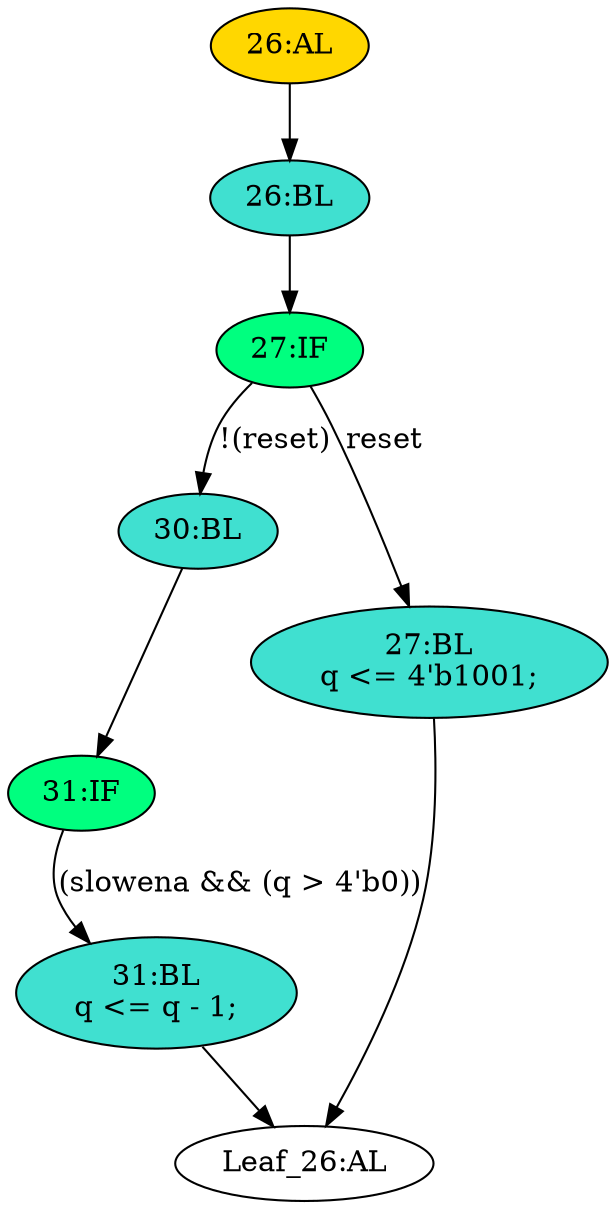 strict digraph "" {
	node [label="\N"];
	"26:AL"	[ast="<pyverilog.vparser.ast.Always object at 0x7f6a933b74d0>",
		clk_sens=True,
		fillcolor=gold,
		label="26:AL",
		sens="['clk']",
		statements="[]",
		style=filled,
		typ=Always,
		use_var="['q', 'reset', 'slowena']"];
	"26:BL"	[ast="<pyverilog.vparser.ast.Block object at 0x7f6a93392050>",
		fillcolor=turquoise,
		label="26:BL",
		statements="[]",
		style=filled,
		typ=Block];
	"26:AL" -> "26:BL"	[cond="[]",
		lineno=None];
	"27:IF"	[ast="<pyverilog.vparser.ast.IfStatement object at 0x7f6a93392090>",
		fillcolor=springgreen,
		label="27:IF",
		statements="[]",
		style=filled,
		typ=IfStatement];
	"30:BL"	[ast="<pyverilog.vparser.ast.Block object at 0x7f6a93392110>",
		fillcolor=turquoise,
		label="30:BL",
		statements="[]",
		style=filled,
		typ=Block];
	"27:IF" -> "30:BL"	[cond="['reset']",
		label="!(reset)",
		lineno=27];
	"27:BL"	[ast="<pyverilog.vparser.ast.Block object at 0x7f6a93392550>",
		fillcolor=turquoise,
		label="27:BL
q <= 4'b1001;",
		statements="[<pyverilog.vparser.ast.NonblockingSubstitution object at 0x7f6a93392590>]",
		style=filled,
		typ=Block];
	"27:IF" -> "27:BL"	[cond="['reset']",
		label=reset,
		lineno=27];
	"Leaf_26:AL"	[def_var="['q']",
		label="Leaf_26:AL"];
	"31:IF"	[ast="<pyverilog.vparser.ast.IfStatement object at 0x7f6a93392150>",
		fillcolor=springgreen,
		label="31:IF",
		statements="[]",
		style=filled,
		typ=IfStatement];
	"30:BL" -> "31:IF"	[cond="[]",
		lineno=None];
	"26:BL" -> "27:IF"	[cond="[]",
		lineno=None];
	"31:BL"	[ast="<pyverilog.vparser.ast.Block object at 0x7f6a933921d0>",
		fillcolor=turquoise,
		label="31:BL
q <= q - 1;",
		statements="[<pyverilog.vparser.ast.NonblockingSubstitution object at 0x7f6a93392210>]",
		style=filled,
		typ=Block];
	"31:IF" -> "31:BL"	[cond="['slowena', 'q']",
		label="(slowena && (q > 4'b0))",
		lineno=31];
	"27:BL" -> "Leaf_26:AL"	[cond="[]",
		lineno=None];
	"31:BL" -> "Leaf_26:AL"	[cond="[]",
		lineno=None];
}
